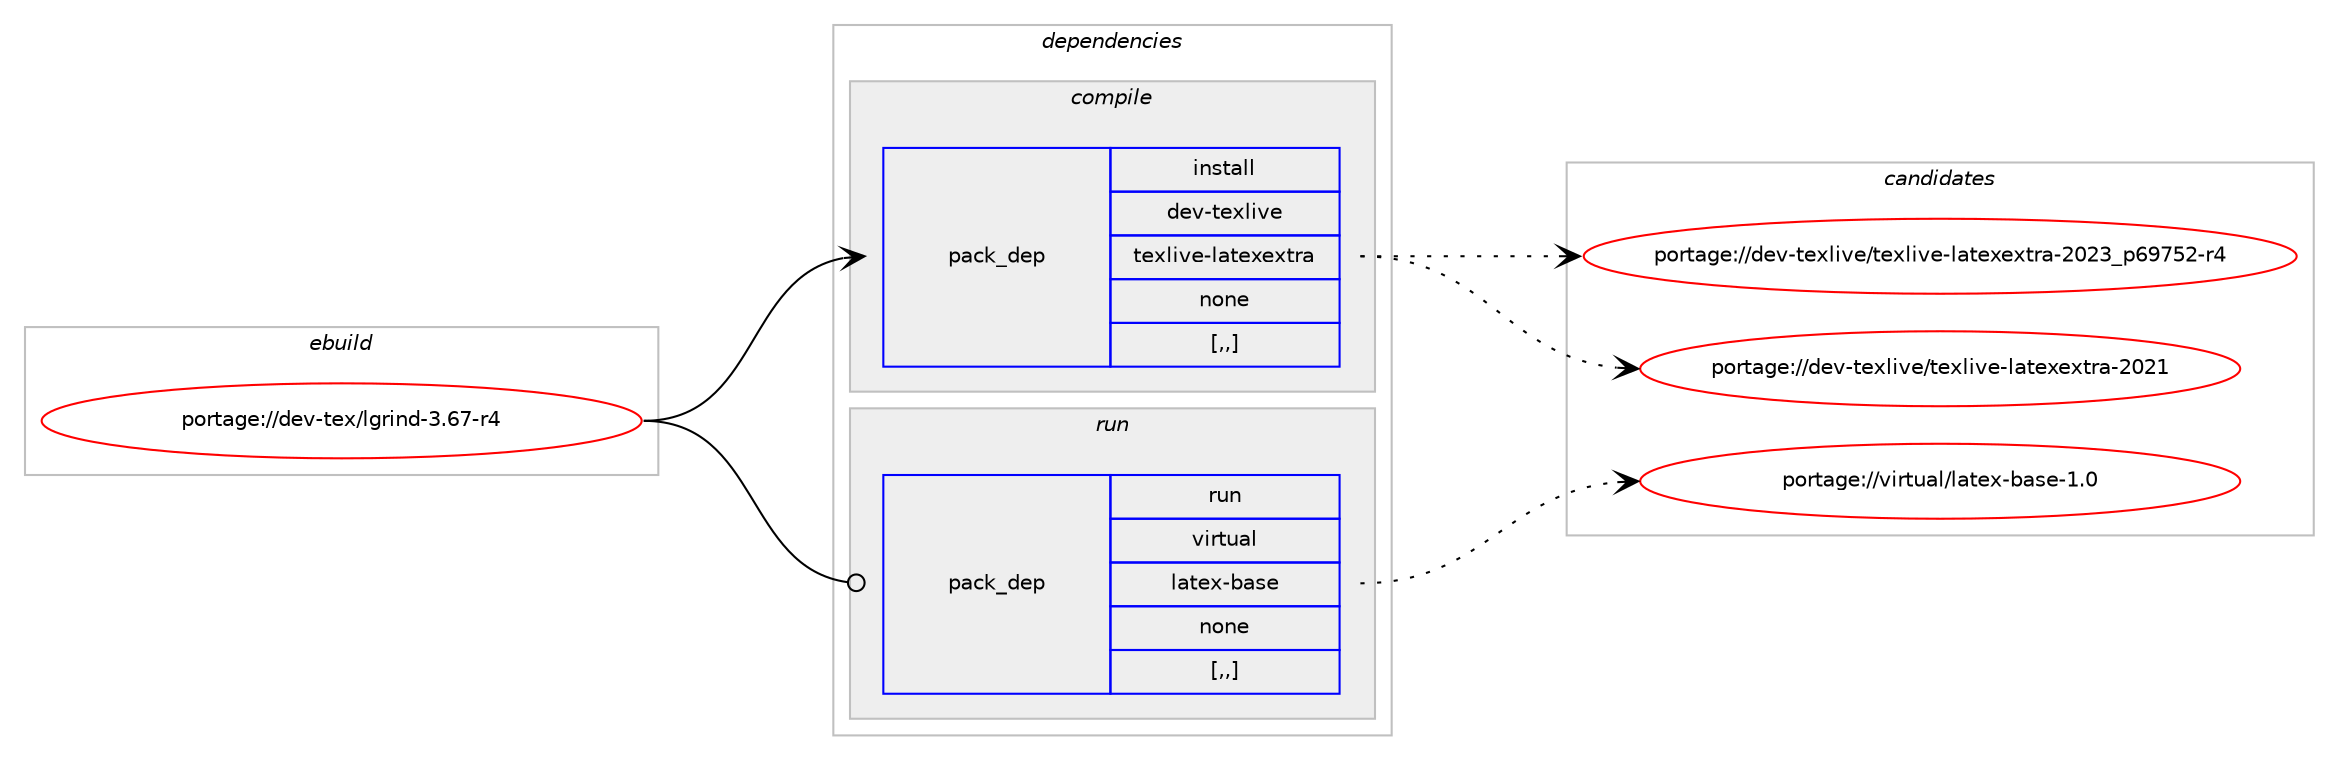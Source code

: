 digraph prolog {

# *************
# Graph options
# *************

newrank=true;
concentrate=true;
compound=true;
graph [rankdir=LR,fontname=Helvetica,fontsize=10,ranksep=1.5];#, ranksep=2.5, nodesep=0.2];
edge  [arrowhead=vee];
node  [fontname=Helvetica,fontsize=10];

# **********
# The ebuild
# **********

subgraph cluster_leftcol {
color=gray;
label=<<i>ebuild</i>>;
id [label="portage://dev-tex/lgrind-3.67-r4", color=red, width=4, href="../dev-tex/lgrind-3.67-r4.svg"];
}

# ****************
# The dependencies
# ****************

subgraph cluster_midcol {
color=gray;
label=<<i>dependencies</i>>;
subgraph cluster_compile {
fillcolor="#eeeeee";
style=filled;
label=<<i>compile</i>>;
subgraph pack148981 {
dependency209399 [label=<<TABLE BORDER="0" CELLBORDER="1" CELLSPACING="0" CELLPADDING="4" WIDTH="220"><TR><TD ROWSPAN="6" CELLPADDING="30">pack_dep</TD></TR><TR><TD WIDTH="110">install</TD></TR><TR><TD>dev-texlive</TD></TR><TR><TD>texlive-latexextra</TD></TR><TR><TD>none</TD></TR><TR><TD>[,,]</TD></TR></TABLE>>, shape=none, color=blue];
}
id:e -> dependency209399:w [weight=20,style="solid",arrowhead="vee"];
}
subgraph cluster_compileandrun {
fillcolor="#eeeeee";
style=filled;
label=<<i>compile and run</i>>;
}
subgraph cluster_run {
fillcolor="#eeeeee";
style=filled;
label=<<i>run</i>>;
subgraph pack148982 {
dependency209400 [label=<<TABLE BORDER="0" CELLBORDER="1" CELLSPACING="0" CELLPADDING="4" WIDTH="220"><TR><TD ROWSPAN="6" CELLPADDING="30">pack_dep</TD></TR><TR><TD WIDTH="110">run</TD></TR><TR><TD>virtual</TD></TR><TR><TD>latex-base</TD></TR><TR><TD>none</TD></TR><TR><TD>[,,]</TD></TR></TABLE>>, shape=none, color=blue];
}
id:e -> dependency209400:w [weight=20,style="solid",arrowhead="odot"];
}
}

# **************
# The candidates
# **************

subgraph cluster_choices {
rank=same;
color=gray;
label=<<i>candidates</i>>;

subgraph choice148981 {
color=black;
nodesep=1;
choice100101118451161011201081051181014711610112010810511810145108971161011201011201161149745504850519511254575553504511452 [label="portage://dev-texlive/texlive-latexextra-2023_p69752-r4", color=red, width=4,href="../dev-texlive/texlive-latexextra-2023_p69752-r4.svg"];
choice10010111845116101120108105118101471161011201081051181014510897116101120101120116114974550485049 [label="portage://dev-texlive/texlive-latexextra-2021", color=red, width=4,href="../dev-texlive/texlive-latexextra-2021.svg"];
dependency209399:e -> choice100101118451161011201081051181014711610112010810511810145108971161011201011201161149745504850519511254575553504511452:w [style=dotted,weight="100"];
dependency209399:e -> choice10010111845116101120108105118101471161011201081051181014510897116101120101120116114974550485049:w [style=dotted,weight="100"];
}
subgraph choice148982 {
color=black;
nodesep=1;
choice11810511411611797108471089711610112045989711510145494648 [label="portage://virtual/latex-base-1.0", color=red, width=4,href="../virtual/latex-base-1.0.svg"];
dependency209400:e -> choice11810511411611797108471089711610112045989711510145494648:w [style=dotted,weight="100"];
}
}

}
